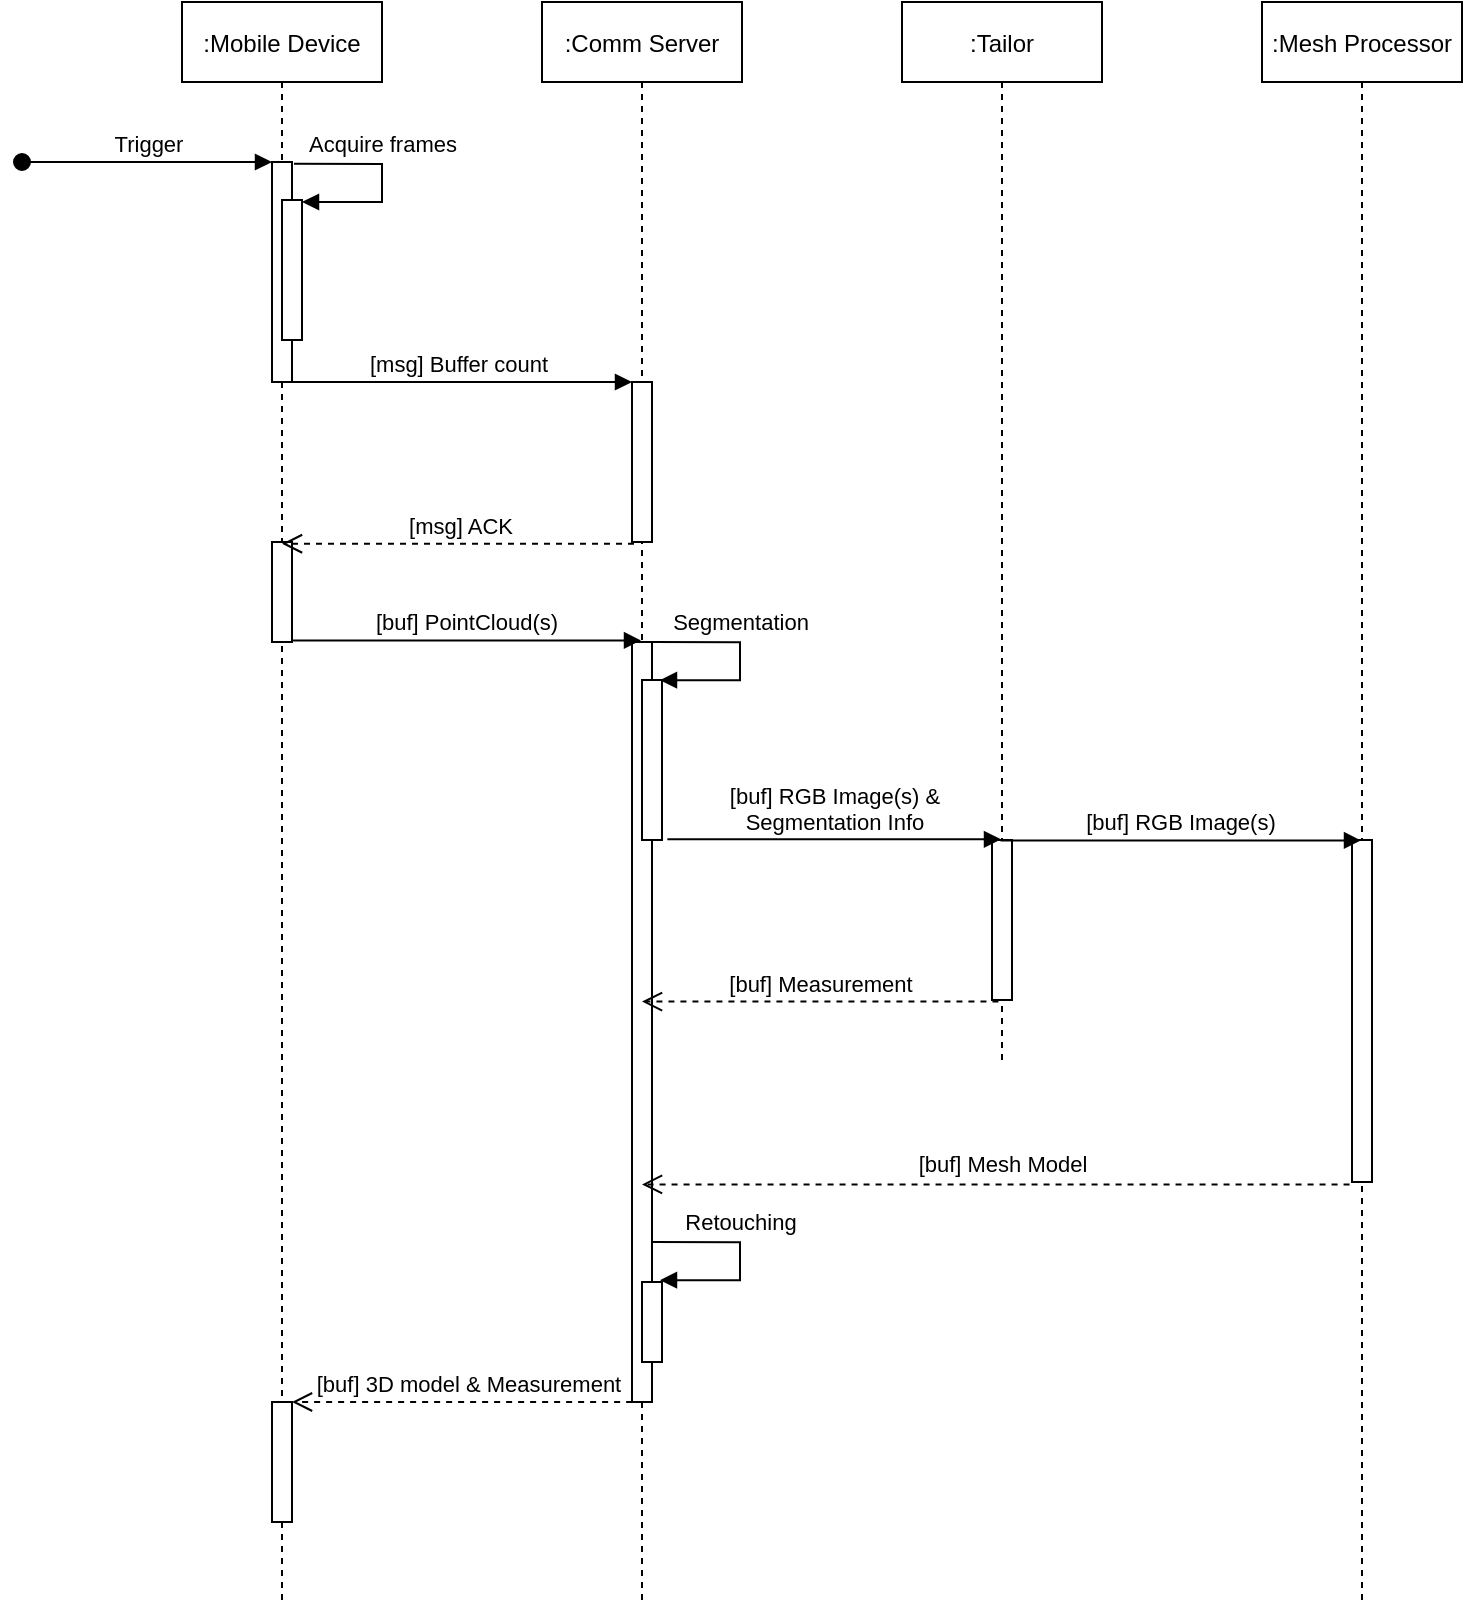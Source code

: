 <mxfile version="20.8.10" type="device"><diagram id="kgpKYQtTHZ0yAKxKKP6v" name="Page-1"><mxGraphModel dx="1114" dy="833" grid="1" gridSize="10" guides="1" tooltips="1" connect="1" arrows="1" fold="1" page="1" pageScale="1" pageWidth="850" pageHeight="1100" math="0" shadow="0"><root><mxCell id="0"/><mxCell id="1" parent="0"/><mxCell id="3nuBFxr9cyL0pnOWT2aG-1" value=":Mobile Device" style="shape=umlLifeline;perimeter=lifelinePerimeter;container=1;collapsible=0;recursiveResize=0;rounded=0;shadow=0;strokeWidth=1;" parent="1" vertex="1"><mxGeometry x="120" y="80" width="100" height="800" as="geometry"/></mxCell><mxCell id="_LUB_LZQ5WbfQjJvBRt8-7" value="" style="html=1;points=[];perimeter=orthogonalPerimeter;" vertex="1" parent="3nuBFxr9cyL0pnOWT2aG-1"><mxGeometry x="45" y="80" width="10" height="110" as="geometry"/></mxCell><mxCell id="_LUB_LZQ5WbfQjJvBRt8-11" value="" style="html=1;points=[];perimeter=orthogonalPerimeter;" vertex="1" parent="3nuBFxr9cyL0pnOWT2aG-1"><mxGeometry x="50" y="99" width="10" height="70" as="geometry"/></mxCell><mxCell id="_LUB_LZQ5WbfQjJvBRt8-12" value="Acquire frames" style="html=1;verticalAlign=bottom;endArrow=block;rounded=0;exitX=1.1;exitY=0.008;exitDx=0;exitDy=0;exitPerimeter=0;" edge="1" parent="3nuBFxr9cyL0pnOWT2aG-1" source="_LUB_LZQ5WbfQjJvBRt8-7" target="_LUB_LZQ5WbfQjJvBRt8-11"><mxGeometry x="-0.146" y="1" width="80" relative="1" as="geometry"><mxPoint x="250" y="220" as="sourcePoint"/><mxPoint x="60" y="100" as="targetPoint"/><Array as="points"><mxPoint x="100" y="81"/><mxPoint x="100" y="100"/></Array><mxPoint x="-1" y="-1" as="offset"/></mxGeometry></mxCell><mxCell id="_LUB_LZQ5WbfQjJvBRt8-13" value="" style="html=1;points=[];perimeter=orthogonalPerimeter;" vertex="1" parent="3nuBFxr9cyL0pnOWT2aG-1"><mxGeometry x="45" y="270" width="10" height="50" as="geometry"/></mxCell><mxCell id="_LUB_LZQ5WbfQjJvBRt8-27" value="" style="html=1;points=[];perimeter=orthogonalPerimeter;" vertex="1" parent="3nuBFxr9cyL0pnOWT2aG-1"><mxGeometry x="45" y="700" width="10" height="60" as="geometry"/></mxCell><mxCell id="_LUB_LZQ5WbfQjJvBRt8-28" value="[buf] 3D model &amp;amp; Measurement" style="html=1;verticalAlign=bottom;endArrow=open;dashed=1;endSize=8;rounded=0;exitX=0.1;exitY=1.011;exitDx=0;exitDy=0;exitPerimeter=0;" edge="1" parent="3nuBFxr9cyL0pnOWT2aG-1"><mxGeometry x="-0.003" relative="1" as="geometry"><mxPoint x="55.004" y="700.0" as="targetPoint"/><mxPoint x="231.06" y="700.0" as="sourcePoint"/><mxPoint as="offset"/></mxGeometry></mxCell><mxCell id="3nuBFxr9cyL0pnOWT2aG-5" value=":Comm Server" style="shape=umlLifeline;perimeter=lifelinePerimeter;container=1;collapsible=0;recursiveResize=0;rounded=0;shadow=0;strokeWidth=1;" parent="1" vertex="1"><mxGeometry x="300" y="80" width="100" height="800" as="geometry"/></mxCell><mxCell id="_LUB_LZQ5WbfQjJvBRt8-4" value="" style="html=1;points=[];perimeter=orthogonalPerimeter;" vertex="1" parent="3nuBFxr9cyL0pnOWT2aG-5"><mxGeometry x="45" y="190" width="10" height="80" as="geometry"/></mxCell><mxCell id="_LUB_LZQ5WbfQjJvBRt8-15" value="" style="html=1;points=[];perimeter=orthogonalPerimeter;" vertex="1" parent="3nuBFxr9cyL0pnOWT2aG-5"><mxGeometry x="45" y="320" width="10" height="380" as="geometry"/></mxCell><mxCell id="_LUB_LZQ5WbfQjJvBRt8-16" value="" style="html=1;points=[];perimeter=orthogonalPerimeter;" vertex="1" parent="3nuBFxr9cyL0pnOWT2aG-5"><mxGeometry x="50" y="339" width="10" height="80" as="geometry"/></mxCell><mxCell id="_LUB_LZQ5WbfQjJvBRt8-17" value="Segmentation" style="html=1;verticalAlign=bottom;endArrow=block;rounded=0;exitX=1.1;exitY=0.008;exitDx=0;exitDy=0;exitPerimeter=0;" edge="1" parent="3nuBFxr9cyL0pnOWT2aG-5"><mxGeometry x="-0.146" y="1" width="80" relative="1" as="geometry"><mxPoint x="55.0" y="320.0" as="sourcePoint"/><mxPoint x="59.0" y="339.12" as="targetPoint"/><Array as="points"><mxPoint x="99" y="320.12"/><mxPoint x="99" y="339.12"/></Array><mxPoint x="-1" y="-1" as="offset"/></mxGeometry></mxCell><mxCell id="_LUB_LZQ5WbfQjJvBRt8-25" value="Retouching" style="html=1;verticalAlign=bottom;endArrow=block;rounded=0;exitX=1.1;exitY=0.008;exitDx=0;exitDy=0;exitPerimeter=0;" edge="1" parent="3nuBFxr9cyL0pnOWT2aG-5"><mxGeometry x="-0.146" y="1" width="80" relative="1" as="geometry"><mxPoint x="55.0" y="620" as="sourcePoint"/><mxPoint x="59.0" y="639.12" as="targetPoint"/><Array as="points"><mxPoint x="99" y="620.12"/><mxPoint x="99" y="639.12"/></Array><mxPoint x="-1" y="-1" as="offset"/></mxGeometry></mxCell><mxCell id="_LUB_LZQ5WbfQjJvBRt8-26" value="" style="html=1;points=[];perimeter=orthogonalPerimeter;" vertex="1" parent="3nuBFxr9cyL0pnOWT2aG-5"><mxGeometry x="50" y="640" width="10" height="40" as="geometry"/></mxCell><mxCell id="_LUB_LZQ5WbfQjJvBRt8-1" value=":Mesh Processor" style="shape=umlLifeline;perimeter=lifelinePerimeter;container=1;collapsible=0;recursiveResize=0;rounded=0;shadow=0;strokeWidth=1;" vertex="1" parent="1"><mxGeometry x="660" y="80" width="100" height="800" as="geometry"/></mxCell><mxCell id="_LUB_LZQ5WbfQjJvBRt8-20" value="" style="html=1;points=[];perimeter=orthogonalPerimeter;" vertex="1" parent="_LUB_LZQ5WbfQjJvBRt8-1"><mxGeometry x="45" y="419" width="10" height="171" as="geometry"/></mxCell><mxCell id="_LUB_LZQ5WbfQjJvBRt8-3" value=":Tailor" style="shape=umlLifeline;perimeter=lifelinePerimeter;container=1;collapsible=0;recursiveResize=0;rounded=0;shadow=0;strokeWidth=1;" vertex="1" parent="1"><mxGeometry x="480" y="80" width="100" height="530" as="geometry"/></mxCell><mxCell id="_LUB_LZQ5WbfQjJvBRt8-18" value="" style="html=1;points=[];perimeter=orthogonalPerimeter;" vertex="1" parent="_LUB_LZQ5WbfQjJvBRt8-3"><mxGeometry x="45" y="419" width="10" height="80" as="geometry"/></mxCell><mxCell id="_LUB_LZQ5WbfQjJvBRt8-5" value="[msg] Buffer count" style="html=1;verticalAlign=bottom;endArrow=block;entryX=0;entryY=0;rounded=0;" edge="1" target="_LUB_LZQ5WbfQjJvBRt8-4" parent="1" source="3nuBFxr9cyL0pnOWT2aG-1"><mxGeometry relative="1" as="geometry"><mxPoint x="140" y="400" as="sourcePoint"/></mxGeometry></mxCell><mxCell id="_LUB_LZQ5WbfQjJvBRt8-6" value="[msg] ACK" style="html=1;verticalAlign=bottom;endArrow=open;dashed=1;endSize=8;rounded=0;exitX=0.1;exitY=1.011;exitDx=0;exitDy=0;exitPerimeter=0;" edge="1" source="_LUB_LZQ5WbfQjJvBRt8-4" parent="1" target="3nuBFxr9cyL0pnOWT2aG-1"><mxGeometry x="-0.003" relative="1" as="geometry"><mxPoint x="140" y="476" as="targetPoint"/><mxPoint x="340" y="350" as="sourcePoint"/><mxPoint as="offset"/></mxGeometry></mxCell><mxCell id="_LUB_LZQ5WbfQjJvBRt8-8" value="Trigger" style="html=1;verticalAlign=bottom;startArrow=oval;endArrow=block;startSize=8;rounded=0;" edge="1" target="_LUB_LZQ5WbfQjJvBRt8-7" parent="1"><mxGeometry relative="1" as="geometry"><mxPoint x="40" y="160" as="sourcePoint"/></mxGeometry></mxCell><mxCell id="_LUB_LZQ5WbfQjJvBRt8-14" value="[buf] PointCloud(s)" style="html=1;verticalAlign=bottom;endArrow=block;rounded=0;exitX=0.989;exitY=0.984;exitDx=0;exitDy=0;exitPerimeter=0;" edge="1" parent="1" source="_LUB_LZQ5WbfQjJvBRt8-13" target="3nuBFxr9cyL0pnOWT2aG-5"><mxGeometry x="-0.001" relative="1" as="geometry"><mxPoint x="179.944" y="280" as="sourcePoint"/><mxPoint x="355.0" y="280" as="targetPoint"/><mxPoint as="offset"/></mxGeometry></mxCell><mxCell id="_LUB_LZQ5WbfQjJvBRt8-19" value="[buf] RGB Image(s) &amp;amp; &lt;br&gt;Segmentation Info" style="html=1;verticalAlign=bottom;endArrow=block;rounded=0;exitX=1.267;exitY=0.996;exitDx=0;exitDy=0;exitPerimeter=0;" edge="1" parent="1" source="_LUB_LZQ5WbfQjJvBRt8-16" target="_LUB_LZQ5WbfQjJvBRt8-3"><mxGeometry x="-0.001" relative="1" as="geometry"><mxPoint x="400.0" y="480.0" as="sourcePoint"/><mxPoint x="574.61" y="480.0" as="targetPoint"/><mxPoint as="offset"/></mxGeometry></mxCell><mxCell id="_LUB_LZQ5WbfQjJvBRt8-22" value="[buf] RGB Image(s)" style="html=1;verticalAlign=bottom;endArrow=block;rounded=0;exitX=0.493;exitY=0.549;exitDx=0;exitDy=0;exitPerimeter=0;" edge="1" parent="1"><mxGeometry x="-0.001" relative="1" as="geometry"><mxPoint x="529.3" y="499.24" as="sourcePoint"/><mxPoint x="709.5" y="499.24" as="targetPoint"/><mxPoint as="offset"/></mxGeometry></mxCell><mxCell id="_LUB_LZQ5WbfQjJvBRt8-23" value="[buf] Measurement" style="html=1;verticalAlign=bottom;endArrow=open;dashed=1;endSize=8;rounded=0;exitX=0.322;exitY=1.01;exitDx=0;exitDy=0;exitPerimeter=0;" edge="1" parent="1" source="_LUB_LZQ5WbfQjJvBRt8-18" target="3nuBFxr9cyL0pnOWT2aG-5"><mxGeometry x="-0.003" relative="1" as="geometry"><mxPoint x="150.004" y="560.0" as="targetPoint"/><mxPoint x="326.06" y="560.0" as="sourcePoint"/><mxPoint as="offset"/></mxGeometry></mxCell><mxCell id="_LUB_LZQ5WbfQjJvBRt8-24" value="[buf] Mesh Model" style="html=1;verticalAlign=bottom;endArrow=open;dashed=1;endSize=8;rounded=0;exitX=-0.122;exitY=1.007;exitDx=0;exitDy=0;exitPerimeter=0;" edge="1" parent="1" source="_LUB_LZQ5WbfQjJvBRt8-20" target="3nuBFxr9cyL0pnOWT2aG-5"><mxGeometry x="-0.018" y="-1" relative="1" as="geometry"><mxPoint x="370.004" y="620" as="targetPoint"/><mxPoint x="548.28" y="620" as="sourcePoint"/><mxPoint as="offset"/></mxGeometry></mxCell></root></mxGraphModel></diagram></mxfile>